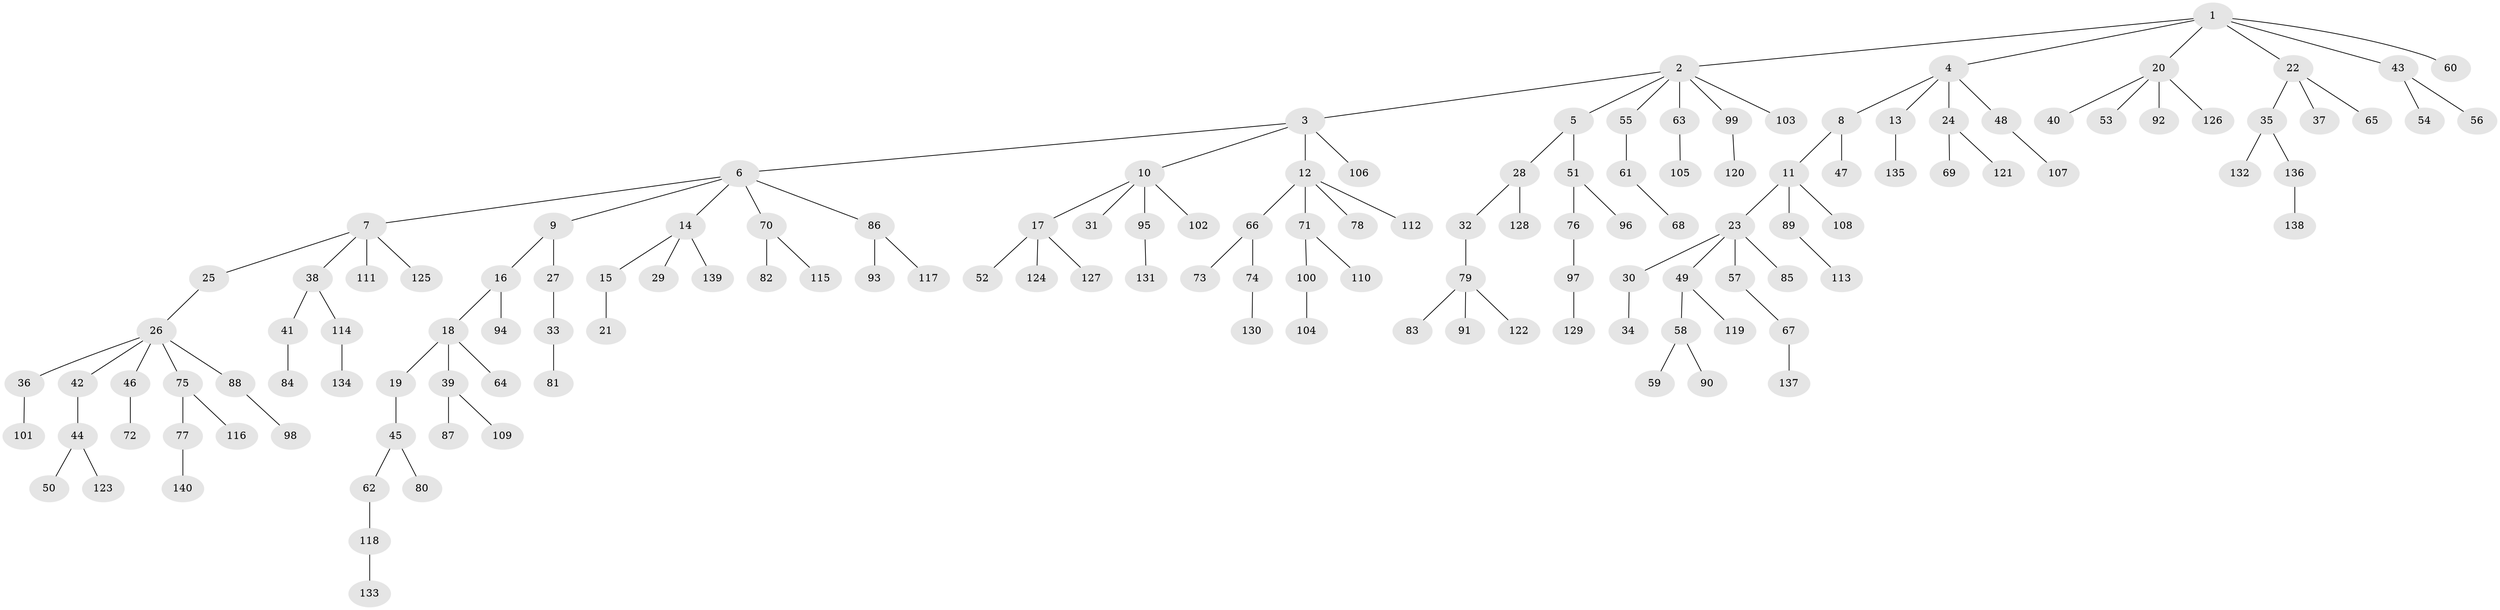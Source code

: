 // Generated by graph-tools (version 1.1) at 2025/53/03/09/25 04:53:43]
// undirected, 140 vertices, 139 edges
graph export_dot {
graph [start="1"]
  node [color=gray90,style=filled];
  1;
  2;
  3;
  4;
  5;
  6;
  7;
  8;
  9;
  10;
  11;
  12;
  13;
  14;
  15;
  16;
  17;
  18;
  19;
  20;
  21;
  22;
  23;
  24;
  25;
  26;
  27;
  28;
  29;
  30;
  31;
  32;
  33;
  34;
  35;
  36;
  37;
  38;
  39;
  40;
  41;
  42;
  43;
  44;
  45;
  46;
  47;
  48;
  49;
  50;
  51;
  52;
  53;
  54;
  55;
  56;
  57;
  58;
  59;
  60;
  61;
  62;
  63;
  64;
  65;
  66;
  67;
  68;
  69;
  70;
  71;
  72;
  73;
  74;
  75;
  76;
  77;
  78;
  79;
  80;
  81;
  82;
  83;
  84;
  85;
  86;
  87;
  88;
  89;
  90;
  91;
  92;
  93;
  94;
  95;
  96;
  97;
  98;
  99;
  100;
  101;
  102;
  103;
  104;
  105;
  106;
  107;
  108;
  109;
  110;
  111;
  112;
  113;
  114;
  115;
  116;
  117;
  118;
  119;
  120;
  121;
  122;
  123;
  124;
  125;
  126;
  127;
  128;
  129;
  130;
  131;
  132;
  133;
  134;
  135;
  136;
  137;
  138;
  139;
  140;
  1 -- 2;
  1 -- 4;
  1 -- 20;
  1 -- 22;
  1 -- 43;
  1 -- 60;
  2 -- 3;
  2 -- 5;
  2 -- 55;
  2 -- 63;
  2 -- 99;
  2 -- 103;
  3 -- 6;
  3 -- 10;
  3 -- 12;
  3 -- 106;
  4 -- 8;
  4 -- 13;
  4 -- 24;
  4 -- 48;
  5 -- 28;
  5 -- 51;
  6 -- 7;
  6 -- 9;
  6 -- 14;
  6 -- 70;
  6 -- 86;
  7 -- 25;
  7 -- 38;
  7 -- 111;
  7 -- 125;
  8 -- 11;
  8 -- 47;
  9 -- 16;
  9 -- 27;
  10 -- 17;
  10 -- 31;
  10 -- 95;
  10 -- 102;
  11 -- 23;
  11 -- 89;
  11 -- 108;
  12 -- 66;
  12 -- 71;
  12 -- 78;
  12 -- 112;
  13 -- 135;
  14 -- 15;
  14 -- 29;
  14 -- 139;
  15 -- 21;
  16 -- 18;
  16 -- 94;
  17 -- 52;
  17 -- 124;
  17 -- 127;
  18 -- 19;
  18 -- 39;
  18 -- 64;
  19 -- 45;
  20 -- 40;
  20 -- 53;
  20 -- 92;
  20 -- 126;
  22 -- 35;
  22 -- 37;
  22 -- 65;
  23 -- 30;
  23 -- 49;
  23 -- 57;
  23 -- 85;
  24 -- 69;
  24 -- 121;
  25 -- 26;
  26 -- 36;
  26 -- 42;
  26 -- 46;
  26 -- 75;
  26 -- 88;
  27 -- 33;
  28 -- 32;
  28 -- 128;
  30 -- 34;
  32 -- 79;
  33 -- 81;
  35 -- 132;
  35 -- 136;
  36 -- 101;
  38 -- 41;
  38 -- 114;
  39 -- 87;
  39 -- 109;
  41 -- 84;
  42 -- 44;
  43 -- 54;
  43 -- 56;
  44 -- 50;
  44 -- 123;
  45 -- 62;
  45 -- 80;
  46 -- 72;
  48 -- 107;
  49 -- 58;
  49 -- 119;
  51 -- 76;
  51 -- 96;
  55 -- 61;
  57 -- 67;
  58 -- 59;
  58 -- 90;
  61 -- 68;
  62 -- 118;
  63 -- 105;
  66 -- 73;
  66 -- 74;
  67 -- 137;
  70 -- 82;
  70 -- 115;
  71 -- 100;
  71 -- 110;
  74 -- 130;
  75 -- 77;
  75 -- 116;
  76 -- 97;
  77 -- 140;
  79 -- 83;
  79 -- 91;
  79 -- 122;
  86 -- 93;
  86 -- 117;
  88 -- 98;
  89 -- 113;
  95 -- 131;
  97 -- 129;
  99 -- 120;
  100 -- 104;
  114 -- 134;
  118 -- 133;
  136 -- 138;
}
